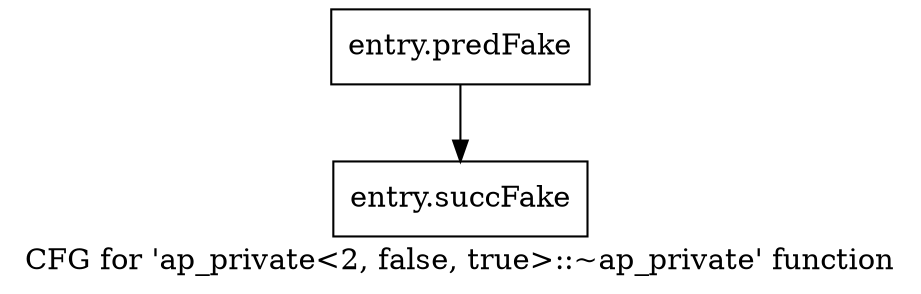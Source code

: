 digraph "CFG for 'ap_private\<2, false, true\>::~ap_private' function" {
	label="CFG for 'ap_private\<2, false, true\>::~ap_private' function";

	Node0x48d1c60 [shape=record,filename="",linenumber="",label="{entry.predFake}"];
	Node0x48d1c60 -> Node0x49a14f0[ callList="" memoryops="" filename="/proj/xbuilds/2019.2_0801_1/installs/lin64/Scout/HEAD/include/etc/ap_private.h"];
	Node0x49a14f0 [shape=record,filename="/proj/xbuilds/2019.2_0801_1/installs/lin64/Scout/HEAD/include/etc/ap_private.h",linenumber="1706",label="{entry.succFake}"];
}
